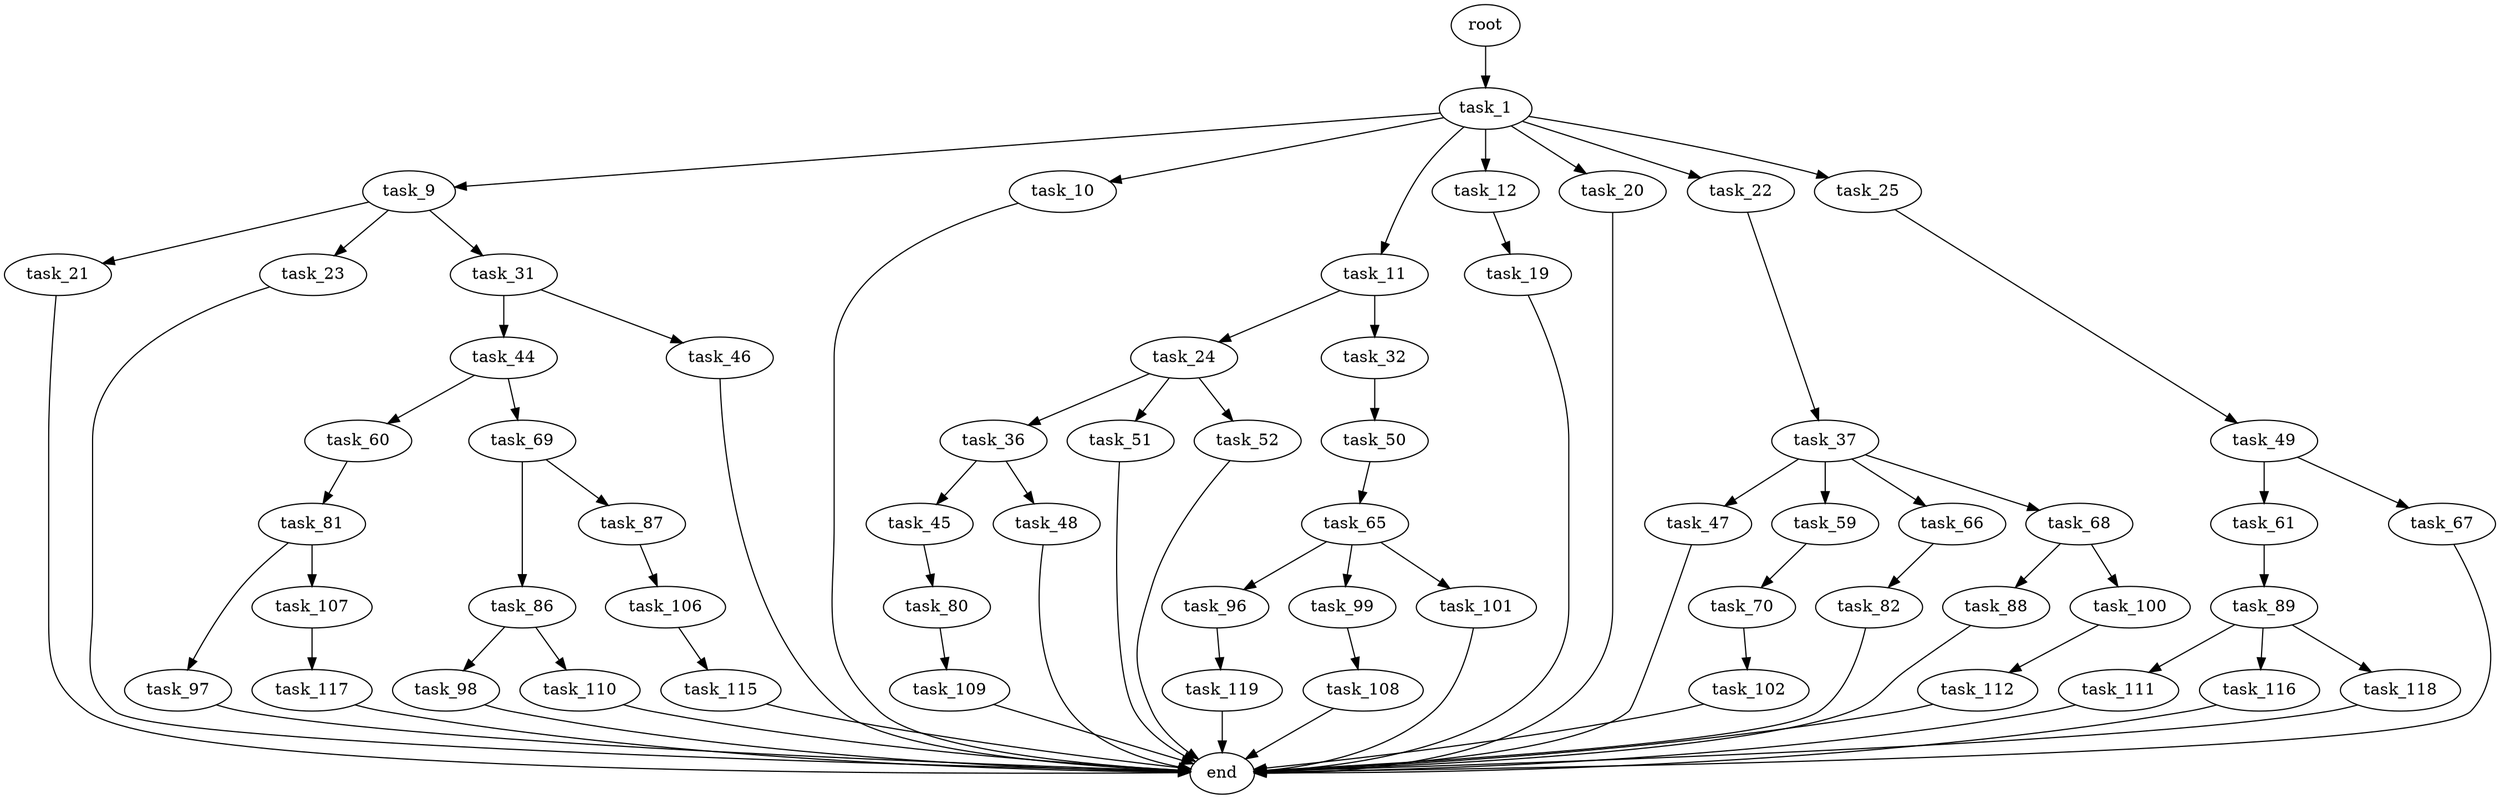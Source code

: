 digraph G {
  root [size="0.000000"];
  task_1 [size="128307327058.000000"];
  task_9 [size="68719476736.000000"];
  task_10 [size="65381473157.000000"];
  task_11 [size="219492161276.000000"];
  task_12 [size="985385163130.000000"];
  task_19 [size="549755813888.000000"];
  task_20 [size="8589934592.000000"];
  task_21 [size="7098947717.000000"];
  task_22 [size="9339718229.000000"];
  task_23 [size="668079637596.000000"];
  task_24 [size="231928233984.000000"];
  task_25 [size="8589934592.000000"];
  task_31 [size="134217728000.000000"];
  task_32 [size="28991029248.000000"];
  task_36 [size="313546265687.000000"];
  task_37 [size="1073741824000.000000"];
  task_44 [size="199903915468.000000"];
  task_45 [size="563641586174.000000"];
  task_46 [size="99255745762.000000"];
  task_47 [size="91224986068.000000"];
  task_48 [size="28991029248.000000"];
  task_49 [size="531177688.000000"];
  task_50 [size="42000417653.000000"];
  task_51 [size="3568503946.000000"];
  task_52 [size="72202231749.000000"];
  task_59 [size="973293194894.000000"];
  task_60 [size="7715117816.000000"];
  task_61 [size="82051127315.000000"];
  task_65 [size="8589934592.000000"];
  task_66 [size="19432238939.000000"];
  task_67 [size="17393986850.000000"];
  task_68 [size="8589934592.000000"];
  task_69 [size="27130737700.000000"];
  task_70 [size="8589934592.000000"];
  task_80 [size="28991029248.000000"];
  task_81 [size="44117711623.000000"];
  task_82 [size="107975300692.000000"];
  task_86 [size="19072540927.000000"];
  task_87 [size="549755813888.000000"];
  task_88 [size="9022972902.000000"];
  task_89 [size="28991029248.000000"];
  task_96 [size="6941753714.000000"];
  task_97 [size="17697758939.000000"];
  task_98 [size="17830655376.000000"];
  task_99 [size="1073741824000.000000"];
  task_100 [size="199727080601.000000"];
  task_101 [size="68719476736.000000"];
  task_102 [size="9706419328.000000"];
  task_106 [size="9839882303.000000"];
  task_107 [size="66810839245.000000"];
  task_108 [size="52217377601.000000"];
  task_109 [size="1558068339.000000"];
  task_110 [size="587806100.000000"];
  task_111 [size="89121924524.000000"];
  task_112 [size="2394299254.000000"];
  task_115 [size="29308654581.000000"];
  task_116 [size="1073741824000.000000"];
  task_117 [size="782757789696.000000"];
  task_118 [size="2348465043.000000"];
  task_119 [size="489395745779.000000"];
  end [size="0.000000"];

  root -> task_1 [size="1.000000"];
  task_1 -> task_9 [size="209715200.000000"];
  task_1 -> task_10 [size="209715200.000000"];
  task_1 -> task_11 [size="209715200.000000"];
  task_1 -> task_12 [size="209715200.000000"];
  task_1 -> task_20 [size="209715200.000000"];
  task_1 -> task_22 [size="209715200.000000"];
  task_1 -> task_25 [size="209715200.000000"];
  task_9 -> task_21 [size="134217728.000000"];
  task_9 -> task_23 [size="134217728.000000"];
  task_9 -> task_31 [size="134217728.000000"];
  task_10 -> end [size="1.000000"];
  task_11 -> task_24 [size="536870912.000000"];
  task_11 -> task_32 [size="536870912.000000"];
  task_12 -> task_19 [size="679477248.000000"];
  task_19 -> end [size="1.000000"];
  task_20 -> end [size="1.000000"];
  task_21 -> end [size="1.000000"];
  task_22 -> task_37 [size="679477248.000000"];
  task_23 -> end [size="1.000000"];
  task_24 -> task_36 [size="301989888.000000"];
  task_24 -> task_51 [size="301989888.000000"];
  task_24 -> task_52 [size="301989888.000000"];
  task_25 -> task_49 [size="33554432.000000"];
  task_31 -> task_44 [size="209715200.000000"];
  task_31 -> task_46 [size="209715200.000000"];
  task_32 -> task_50 [size="75497472.000000"];
  task_36 -> task_45 [size="411041792.000000"];
  task_36 -> task_48 [size="411041792.000000"];
  task_37 -> task_47 [size="838860800.000000"];
  task_37 -> task_59 [size="838860800.000000"];
  task_37 -> task_66 [size="838860800.000000"];
  task_37 -> task_68 [size="838860800.000000"];
  task_44 -> task_60 [size="209715200.000000"];
  task_44 -> task_69 [size="209715200.000000"];
  task_45 -> task_80 [size="411041792.000000"];
  task_46 -> end [size="1.000000"];
  task_47 -> end [size="1.000000"];
  task_48 -> end [size="1.000000"];
  task_49 -> task_61 [size="33554432.000000"];
  task_49 -> task_67 [size="33554432.000000"];
  task_50 -> task_65 [size="75497472.000000"];
  task_51 -> end [size="1.000000"];
  task_52 -> end [size="1.000000"];
  task_59 -> task_70 [size="838860800.000000"];
  task_60 -> task_81 [size="209715200.000000"];
  task_61 -> task_89 [size="75497472.000000"];
  task_65 -> task_96 [size="33554432.000000"];
  task_65 -> task_99 [size="33554432.000000"];
  task_65 -> task_101 [size="33554432.000000"];
  task_66 -> task_82 [size="536870912.000000"];
  task_67 -> end [size="1.000000"];
  task_68 -> task_88 [size="33554432.000000"];
  task_68 -> task_100 [size="33554432.000000"];
  task_69 -> task_86 [size="838860800.000000"];
  task_69 -> task_87 [size="838860800.000000"];
  task_70 -> task_102 [size="33554432.000000"];
  task_80 -> task_109 [size="75497472.000000"];
  task_81 -> task_97 [size="838860800.000000"];
  task_81 -> task_107 [size="838860800.000000"];
  task_82 -> end [size="1.000000"];
  task_86 -> task_98 [size="33554432.000000"];
  task_86 -> task_110 [size="33554432.000000"];
  task_87 -> task_106 [size="536870912.000000"];
  task_88 -> end [size="1.000000"];
  task_89 -> task_111 [size="75497472.000000"];
  task_89 -> task_116 [size="75497472.000000"];
  task_89 -> task_118 [size="75497472.000000"];
  task_96 -> task_119 [size="301989888.000000"];
  task_97 -> end [size="1.000000"];
  task_98 -> end [size="1.000000"];
  task_99 -> task_108 [size="838860800.000000"];
  task_100 -> task_112 [size="301989888.000000"];
  task_101 -> end [size="1.000000"];
  task_102 -> end [size="1.000000"];
  task_106 -> task_115 [size="209715200.000000"];
  task_107 -> task_117 [size="75497472.000000"];
  task_108 -> end [size="1.000000"];
  task_109 -> end [size="1.000000"];
  task_110 -> end [size="1.000000"];
  task_111 -> end [size="1.000000"];
  task_112 -> end [size="1.000000"];
  task_115 -> end [size="1.000000"];
  task_116 -> end [size="1.000000"];
  task_117 -> end [size="1.000000"];
  task_118 -> end [size="1.000000"];
  task_119 -> end [size="1.000000"];
}
